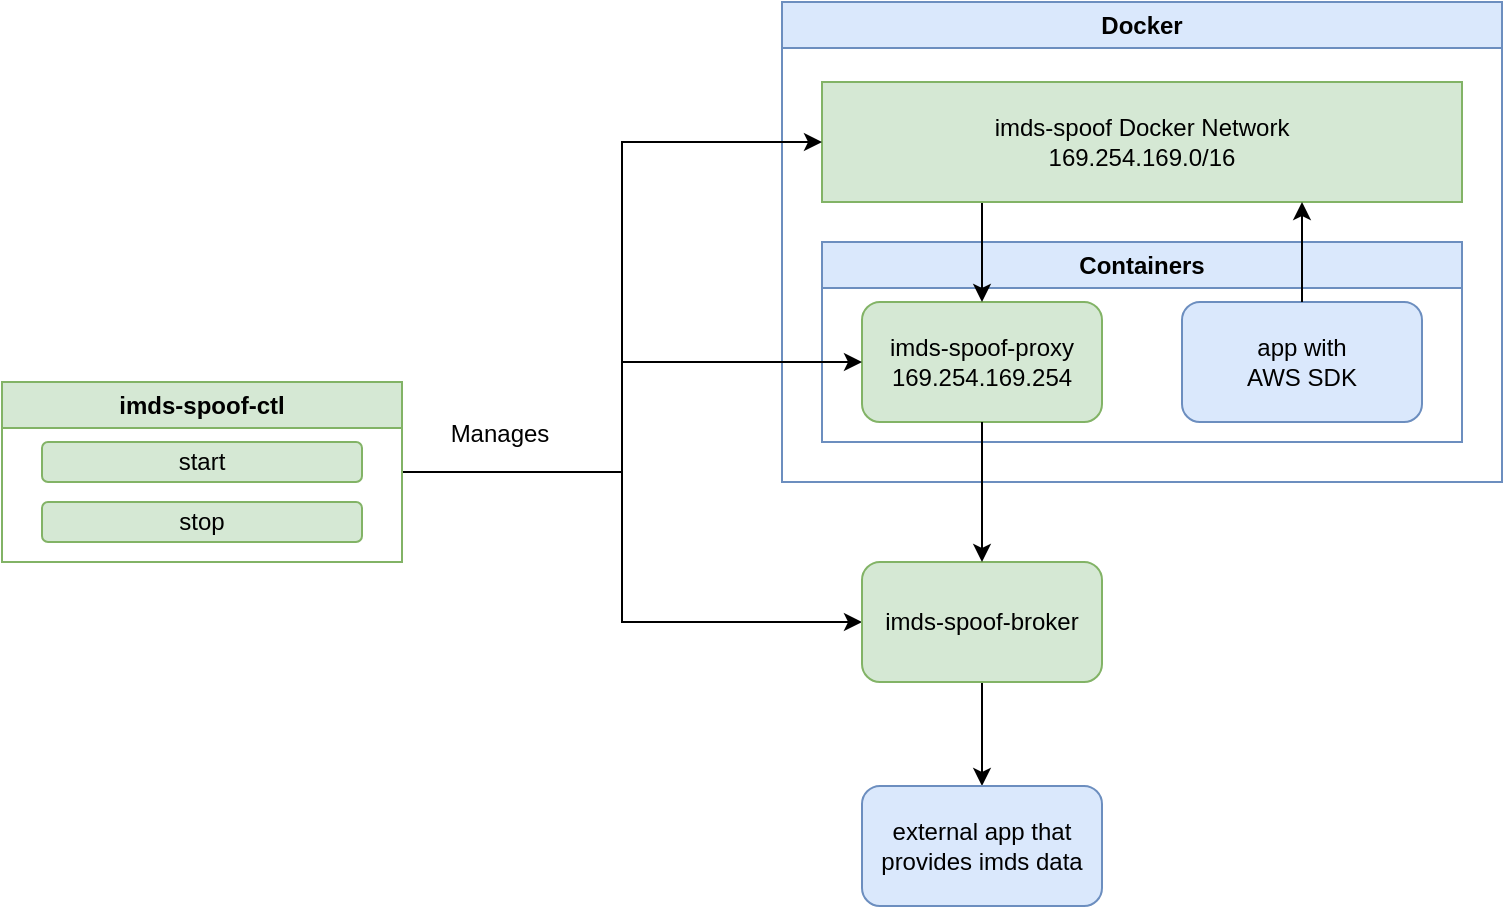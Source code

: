 <mxfile version="21.2.3">
  <diagram name="Page-1" id="opZjxoxZwuWf7aZ8j2uG">
    <mxGraphModel dx="2234" dy="795" grid="1" gridSize="10" guides="1" tooltips="1" connect="1" arrows="1" fold="1" page="1" pageScale="1" pageWidth="850" pageHeight="1100" background="#ffffff" math="0" shadow="0">
      <root>
        <mxCell id="0" />
        <mxCell id="1" parent="0" />
        <mxCell id="Ao6hpI_Yw0EmOXRYJf8d-5" value="Docker" style="swimlane;whiteSpace=wrap;html=1;fillColor=#dae8fc;strokeColor=#6c8ebf;" vertex="1" parent="1">
          <mxGeometry x="320" y="90" width="360" height="240" as="geometry" />
        </mxCell>
        <mxCell id="Ao6hpI_Yw0EmOXRYJf8d-16" value="Containers" style="swimlane;whiteSpace=wrap;html=1;fillColor=#dae8fc;strokeColor=#6c8ebf;" vertex="1" parent="Ao6hpI_Yw0EmOXRYJf8d-5">
          <mxGeometry x="20" y="120" width="320" height="100" as="geometry" />
        </mxCell>
        <mxCell id="Ao6hpI_Yw0EmOXRYJf8d-3" value="&lt;div&gt;imds-spoof-proxy&lt;/div&gt;&lt;div&gt;169.254.169.254&lt;br&gt;&lt;/div&gt;" style="rounded=1;whiteSpace=wrap;html=1;fillColor=#d5e8d4;strokeColor=#82b366;" vertex="1" parent="Ao6hpI_Yw0EmOXRYJf8d-16">
          <mxGeometry x="20" y="30" width="120" height="60" as="geometry" />
        </mxCell>
        <mxCell id="Ao6hpI_Yw0EmOXRYJf8d-17" value="&lt;div&gt;app with&lt;/div&gt;&lt;div&gt;AWS SDK&lt;br&gt;&lt;/div&gt;" style="rounded=1;whiteSpace=wrap;html=1;fillColor=#dae8fc;strokeColor=#6c8ebf;" vertex="1" parent="Ao6hpI_Yw0EmOXRYJf8d-16">
          <mxGeometry x="180" y="30" width="120" height="60" as="geometry" />
        </mxCell>
        <mxCell id="Ao6hpI_Yw0EmOXRYJf8d-31" style="edgeStyle=orthogonalEdgeStyle;rounded=0;orthogonalLoop=1;jettySize=auto;html=1;" edge="1" parent="Ao6hpI_Yw0EmOXRYJf8d-5" source="Ao6hpI_Yw0EmOXRYJf8d-7" target="Ao6hpI_Yw0EmOXRYJf8d-3">
          <mxGeometry relative="1" as="geometry">
            <Array as="points">
              <mxPoint x="100" y="110" />
              <mxPoint x="100" y="110" />
            </Array>
          </mxGeometry>
        </mxCell>
        <mxCell id="Ao6hpI_Yw0EmOXRYJf8d-7" value="&lt;div&gt;imds-spoof Docker Network&lt;/div&gt;&lt;div&gt;169.254.169.0/16&lt;br&gt;&lt;/div&gt;" style="rounded=0;whiteSpace=wrap;html=1;fillColor=#d5e8d4;strokeColor=#82b366;" vertex="1" parent="Ao6hpI_Yw0EmOXRYJf8d-5">
          <mxGeometry x="20" y="40" width="320" height="60" as="geometry" />
        </mxCell>
        <mxCell id="Ao6hpI_Yw0EmOXRYJf8d-30" style="edgeStyle=orthogonalEdgeStyle;rounded=0;orthogonalLoop=1;jettySize=auto;html=1;" edge="1" parent="Ao6hpI_Yw0EmOXRYJf8d-5" source="Ao6hpI_Yw0EmOXRYJf8d-17">
          <mxGeometry relative="1" as="geometry">
            <mxPoint x="260" y="100" as="targetPoint" />
          </mxGeometry>
        </mxCell>
        <mxCell id="Ao6hpI_Yw0EmOXRYJf8d-26" style="edgeStyle=orthogonalEdgeStyle;rounded=0;orthogonalLoop=1;jettySize=auto;html=1;entryX=0;entryY=0.5;entryDx=0;entryDy=0;" edge="1" parent="1" source="Ao6hpI_Yw0EmOXRYJf8d-10" target="Ao6hpI_Yw0EmOXRYJf8d-7">
          <mxGeometry relative="1" as="geometry">
            <Array as="points">
              <mxPoint x="240" y="325" />
              <mxPoint x="240" y="160" />
            </Array>
          </mxGeometry>
        </mxCell>
        <mxCell id="Ao6hpI_Yw0EmOXRYJf8d-27" style="edgeStyle=orthogonalEdgeStyle;rounded=0;orthogonalLoop=1;jettySize=auto;html=1;" edge="1" parent="1" source="Ao6hpI_Yw0EmOXRYJf8d-10" target="Ao6hpI_Yw0EmOXRYJf8d-3">
          <mxGeometry relative="1" as="geometry">
            <Array as="points">
              <mxPoint x="240" y="325" />
              <mxPoint x="240" y="270" />
            </Array>
          </mxGeometry>
        </mxCell>
        <mxCell id="Ao6hpI_Yw0EmOXRYJf8d-28" style="edgeStyle=orthogonalEdgeStyle;rounded=0;orthogonalLoop=1;jettySize=auto;html=1;" edge="1" parent="1" source="Ao6hpI_Yw0EmOXRYJf8d-10" target="Ao6hpI_Yw0EmOXRYJf8d-19">
          <mxGeometry relative="1" as="geometry">
            <Array as="points">
              <mxPoint x="240" y="325" />
              <mxPoint x="240" y="400" />
            </Array>
          </mxGeometry>
        </mxCell>
        <mxCell id="Ao6hpI_Yw0EmOXRYJf8d-10" value="imds-spoof-ctl" style="swimlane;whiteSpace=wrap;html=1;fillColor=#d5e8d4;strokeColor=#82b366;" vertex="1" parent="1">
          <mxGeometry x="-70" y="280" width="200" height="90" as="geometry" />
        </mxCell>
        <mxCell id="Ao6hpI_Yw0EmOXRYJf8d-11" value="start" style="rounded=1;whiteSpace=wrap;html=1;fillColor=#d5e8d4;strokeColor=#82b366;" vertex="1" parent="Ao6hpI_Yw0EmOXRYJf8d-10">
          <mxGeometry x="20" y="30" width="160" height="20" as="geometry" />
        </mxCell>
        <mxCell id="Ao6hpI_Yw0EmOXRYJf8d-12" value="stop" style="rounded=1;whiteSpace=wrap;html=1;fillColor=#d5e8d4;strokeColor=#82b366;" vertex="1" parent="Ao6hpI_Yw0EmOXRYJf8d-10">
          <mxGeometry x="20" y="60" width="160" height="20" as="geometry" />
        </mxCell>
        <mxCell id="Ao6hpI_Yw0EmOXRYJf8d-34" style="edgeStyle=orthogonalEdgeStyle;rounded=0;orthogonalLoop=1;jettySize=auto;html=1;" edge="1" parent="1" source="Ao6hpI_Yw0EmOXRYJf8d-19" target="Ao6hpI_Yw0EmOXRYJf8d-33">
          <mxGeometry relative="1" as="geometry" />
        </mxCell>
        <mxCell id="Ao6hpI_Yw0EmOXRYJf8d-19" value="imds-spoof-broker" style="rounded=1;whiteSpace=wrap;html=1;fillColor=#d5e8d4;strokeColor=#82b366;" vertex="1" parent="1">
          <mxGeometry x="360" y="370" width="120" height="60" as="geometry" />
        </mxCell>
        <mxCell id="Ao6hpI_Yw0EmOXRYJf8d-29" value="Manages" style="text;html=1;strokeColor=none;fillColor=none;align=center;verticalAlign=middle;whiteSpace=wrap;rounded=0;" vertex="1" parent="1">
          <mxGeometry x="149" y="291" width="60" height="30" as="geometry" />
        </mxCell>
        <mxCell id="Ao6hpI_Yw0EmOXRYJf8d-32" style="edgeStyle=orthogonalEdgeStyle;rounded=0;orthogonalLoop=1;jettySize=auto;html=1;" edge="1" parent="1" source="Ao6hpI_Yw0EmOXRYJf8d-3" target="Ao6hpI_Yw0EmOXRYJf8d-19">
          <mxGeometry relative="1" as="geometry" />
        </mxCell>
        <mxCell id="Ao6hpI_Yw0EmOXRYJf8d-33" value="external app that provides imds data" style="rounded=1;whiteSpace=wrap;html=1;fillColor=#dae8fc;strokeColor=#6c8ebf;" vertex="1" parent="1">
          <mxGeometry x="360" y="482" width="120" height="60" as="geometry" />
        </mxCell>
      </root>
    </mxGraphModel>
  </diagram>
</mxfile>
